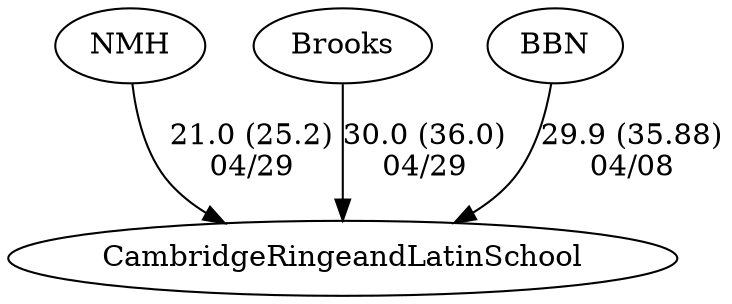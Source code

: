 digraph girls2foursCambridgeRingeandLatinSchool {NMH [URL="girls2foursCambridgeRingeandLatinSchoolNMH.html"];CambridgeRingeandLatinSchool [URL="girls2foursCambridgeRingeandLatinSchoolCambridgeRingeandLatinSchool.html"];Brooks [URL="girls2foursCambridgeRingeandLatinSchoolBrooks.html"];BBN [URL="girls2foursCambridgeRingeandLatinSchoolBBN.html"];Brooks -> CambridgeRingeandLatinSchool[label="30.0 (36.0)
04/29", weight="70", tooltip="NEIRA Boys & Girls Fours,Northfield Mount Hermon, Brooks School, Cambridge Rindge & Latin			
Distance: Approx. 1250 Conditions: Significant head current, course slightly under the full 1500 m. Calm water and occasional drizzle.
None", URL="http://www.row2k.com/results/resultspage.cfm?UID=6B0B61A81F7CAE8C8A32C8CDB18E91ED&cat=5", random="random"]; 
NMH -> CambridgeRingeandLatinSchool[label="21.0 (25.2)
04/29", weight="79", tooltip="NEIRA Boys & Girls Fours,Northfield Mount Hermon, Brooks School, Cambridge Rindge & Latin			
Distance: Approx. 1250 Conditions: Significant head current, course slightly under the full 1500 m. Calm water and occasional drizzle.
None", URL="http://www.row2k.com/results/resultspage.cfm?UID=6B0B61A81F7CAE8C8A32C8CDB18E91ED&cat=5", random="random"]; 
BBN -> CambridgeRingeandLatinSchool[label="29.9 (35.88)
04/08", weight="71", tooltip="NEIRA Boys & Girls Fours,Cambridge Mayor's Cup: CRLS vs. BB&N			
Distance: 1250 m Conditions: Brisk but bright and sunny, 10-15 mph cross-tail wind, becoming more cross and less tail over the afternoon. Order of races was boys/girls, 4/5V, 3V, 2V, 1V. Comments: All floating starts. Boys' 4/5V race started 1+ length over the line. 
The Mayor's Cup trophies for the 1V races stay with BB&N (boys) and CRLS (girls).
Thanks to BB&N and congratulations to all for a great day of early season racing!
None", URL="http://www.row2k.com/results/resultspage.cfm?UID=F97C64017C4CB0D51F42090A16048CB5&cat=5", random="random"]}